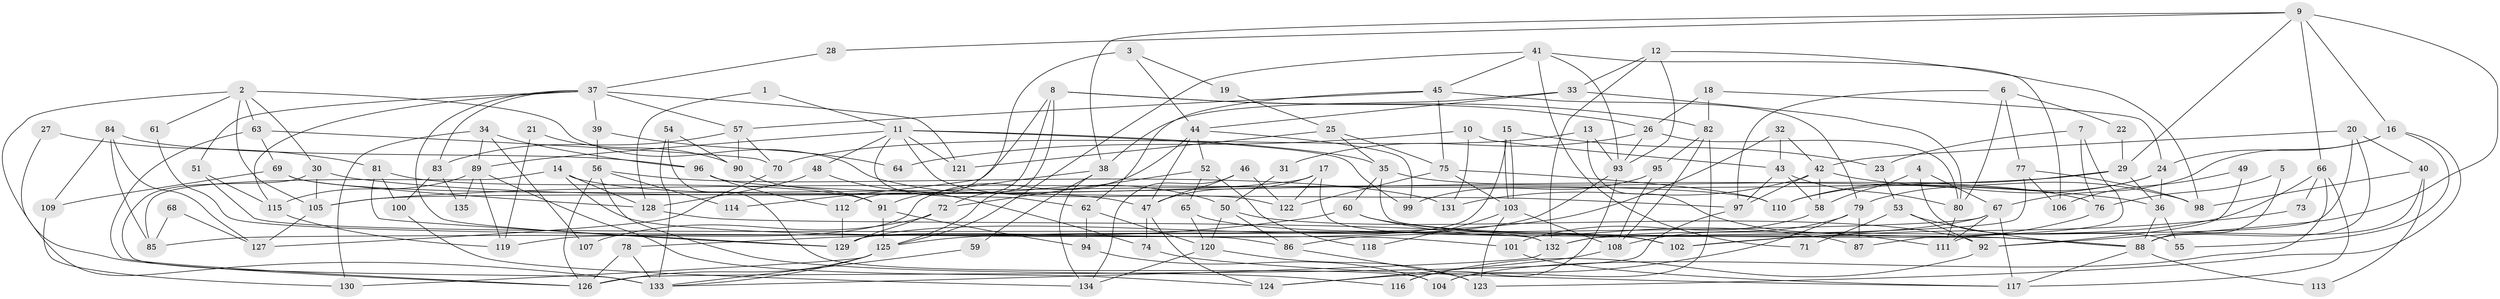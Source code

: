 // Generated by graph-tools (version 1.1) at 2025/50/03/09/25 03:50:10]
// undirected, 135 vertices, 270 edges
graph export_dot {
graph [start="1"]
  node [color=gray90,style=filled];
  1;
  2;
  3;
  4;
  5;
  6;
  7;
  8;
  9;
  10;
  11;
  12;
  13;
  14;
  15;
  16;
  17;
  18;
  19;
  20;
  21;
  22;
  23;
  24;
  25;
  26;
  27;
  28;
  29;
  30;
  31;
  32;
  33;
  34;
  35;
  36;
  37;
  38;
  39;
  40;
  41;
  42;
  43;
  44;
  45;
  46;
  47;
  48;
  49;
  50;
  51;
  52;
  53;
  54;
  55;
  56;
  57;
  58;
  59;
  60;
  61;
  62;
  63;
  64;
  65;
  66;
  67;
  68;
  69;
  70;
  71;
  72;
  73;
  74;
  75;
  76;
  77;
  78;
  79;
  80;
  81;
  82;
  83;
  84;
  85;
  86;
  87;
  88;
  89;
  90;
  91;
  92;
  93;
  94;
  95;
  96;
  97;
  98;
  99;
  100;
  101;
  102;
  103;
  104;
  105;
  106;
  107;
  108;
  109;
  110;
  111;
  112;
  113;
  114;
  115;
  116;
  117;
  118;
  119;
  120;
  121;
  122;
  123;
  124;
  125;
  126;
  127;
  128;
  129;
  130;
  131;
  132;
  133;
  134;
  135;
  1 -- 128;
  1 -- 11;
  2 -- 30;
  2 -- 105;
  2 -- 50;
  2 -- 61;
  2 -- 63;
  2 -- 133;
  3 -- 112;
  3 -- 44;
  3 -- 19;
  4 -- 55;
  4 -- 58;
  4 -- 67;
  5 -- 76;
  5 -- 88;
  6 -- 97;
  6 -- 80;
  6 -- 22;
  6 -- 77;
  7 -- 23;
  7 -- 87;
  7 -- 76;
  8 -- 26;
  8 -- 125;
  8 -- 72;
  8 -- 82;
  8 -- 114;
  9 -- 66;
  9 -- 16;
  9 -- 28;
  9 -- 29;
  9 -- 38;
  9 -- 92;
  10 -- 131;
  10 -- 43;
  10 -- 64;
  11 -- 121;
  11 -- 99;
  11 -- 35;
  11 -- 48;
  11 -- 62;
  11 -- 89;
  11 -- 122;
  12 -- 93;
  12 -- 132;
  12 -- 33;
  12 -- 98;
  13 -- 70;
  13 -- 93;
  13 -- 111;
  14 -- 85;
  14 -- 128;
  14 -- 47;
  14 -- 101;
  15 -- 129;
  15 -- 103;
  15 -- 103;
  15 -- 23;
  16 -- 67;
  16 -- 123;
  16 -- 24;
  16 -- 55;
  17 -- 122;
  17 -- 47;
  17 -- 102;
  17 -- 105;
  18 -- 24;
  18 -- 82;
  18 -- 26;
  19 -- 25;
  20 -- 42;
  20 -- 111;
  20 -- 40;
  20 -- 88;
  21 -- 90;
  21 -- 119;
  22 -- 29;
  23 -- 53;
  24 -- 36;
  24 -- 79;
  24 -- 110;
  25 -- 35;
  25 -- 75;
  25 -- 121;
  26 -- 80;
  26 -- 31;
  26 -- 93;
  27 -- 81;
  27 -- 126;
  28 -- 37;
  29 -- 110;
  29 -- 36;
  29 -- 105;
  30 -- 133;
  30 -- 105;
  30 -- 36;
  31 -- 50;
  32 -- 43;
  32 -- 125;
  32 -- 42;
  33 -- 38;
  33 -- 44;
  33 -- 80;
  34 -- 89;
  34 -- 96;
  34 -- 107;
  34 -- 130;
  35 -- 88;
  35 -- 60;
  35 -- 76;
  36 -- 55;
  36 -- 88;
  37 -- 129;
  37 -- 51;
  37 -- 39;
  37 -- 57;
  37 -- 83;
  37 -- 115;
  37 -- 121;
  38 -- 91;
  38 -- 59;
  38 -- 134;
  39 -- 56;
  39 -- 64;
  40 -- 88;
  40 -- 98;
  40 -- 113;
  41 -- 45;
  41 -- 125;
  41 -- 71;
  41 -- 93;
  41 -- 106;
  42 -- 98;
  42 -- 58;
  42 -- 97;
  42 -- 131;
  43 -- 80;
  43 -- 58;
  43 -- 97;
  44 -- 119;
  44 -- 47;
  44 -- 52;
  44 -- 99;
  45 -- 62;
  45 -- 75;
  45 -- 57;
  45 -- 79;
  46 -- 122;
  46 -- 47;
  46 -- 134;
  47 -- 74;
  47 -- 124;
  48 -- 74;
  48 -- 128;
  49 -- 92;
  49 -- 106;
  50 -- 86;
  50 -- 92;
  50 -- 120;
  51 -- 115;
  51 -- 132;
  52 -- 65;
  52 -- 72;
  52 -- 118;
  53 -- 88;
  53 -- 92;
  53 -- 71;
  54 -- 133;
  54 -- 104;
  54 -- 90;
  56 -- 116;
  56 -- 126;
  56 -- 114;
  56 -- 131;
  57 -- 70;
  57 -- 83;
  57 -- 90;
  58 -- 101;
  59 -- 133;
  60 -- 88;
  60 -- 78;
  60 -- 87;
  61 -- 86;
  62 -- 120;
  62 -- 94;
  63 -- 126;
  63 -- 69;
  63 -- 70;
  65 -- 120;
  65 -- 102;
  66 -- 132;
  66 -- 104;
  66 -- 73;
  66 -- 117;
  67 -- 117;
  67 -- 85;
  67 -- 86;
  67 -- 111;
  68 -- 127;
  68 -- 85;
  69 -- 128;
  69 -- 109;
  69 -- 110;
  70 -- 127;
  72 -- 107;
  72 -- 129;
  73 -- 102;
  74 -- 117;
  75 -- 103;
  75 -- 110;
  75 -- 122;
  76 -- 102;
  77 -- 98;
  77 -- 106;
  77 -- 132;
  78 -- 133;
  78 -- 126;
  79 -- 87;
  79 -- 108;
  79 -- 124;
  80 -- 111;
  81 -- 100;
  81 -- 129;
  81 -- 91;
  82 -- 108;
  82 -- 95;
  82 -- 104;
  83 -- 100;
  83 -- 135;
  84 -- 127;
  84 -- 109;
  84 -- 85;
  84 -- 96;
  86 -- 123;
  88 -- 113;
  88 -- 117;
  89 -- 124;
  89 -- 115;
  89 -- 119;
  89 -- 135;
  90 -- 91;
  91 -- 94;
  91 -- 125;
  92 -- 116;
  93 -- 116;
  93 -- 129;
  94 -- 104;
  95 -- 108;
  95 -- 99;
  96 -- 97;
  96 -- 112;
  97 -- 126;
  100 -- 134;
  101 -- 117;
  103 -- 108;
  103 -- 118;
  103 -- 123;
  105 -- 127;
  108 -- 124;
  109 -- 130;
  112 -- 129;
  115 -- 119;
  120 -- 134;
  120 -- 123;
  125 -- 126;
  125 -- 130;
  125 -- 133;
  128 -- 132;
  132 -- 133;
}
